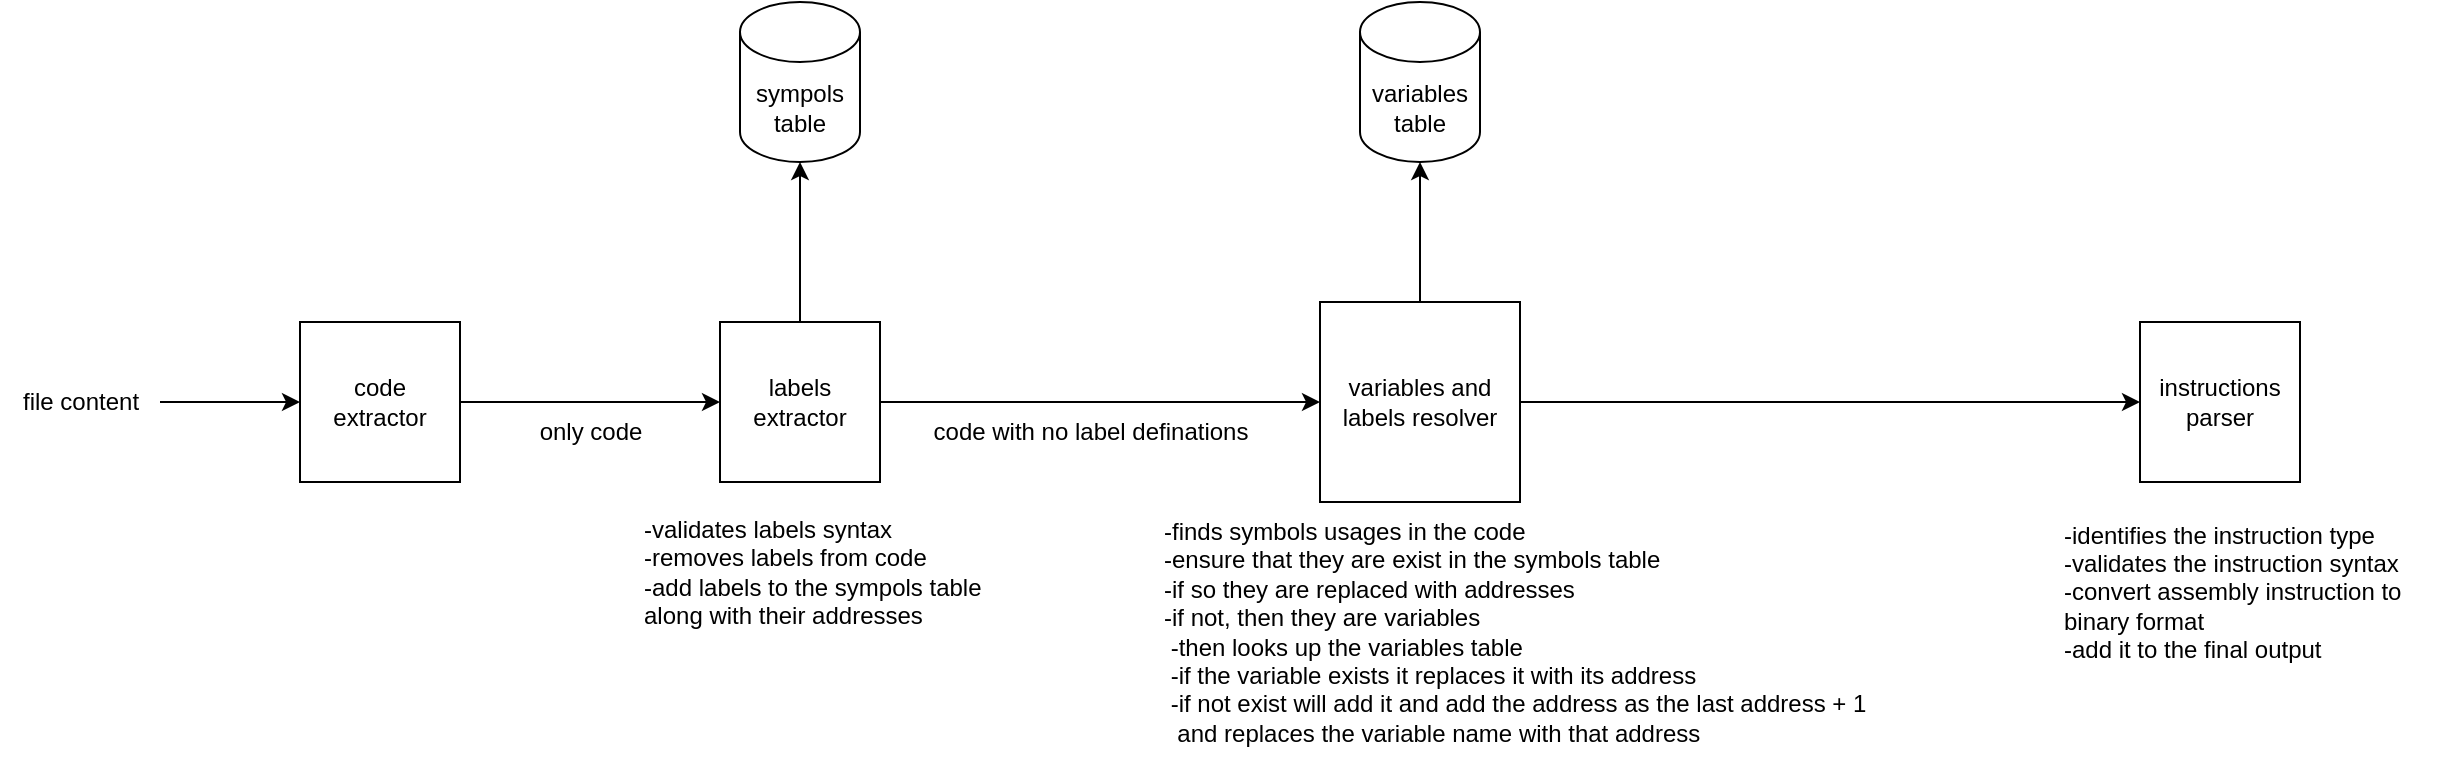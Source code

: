 <mxfile>
    <diagram id="0NRye3QOeuQs6MXLWhjH" name="Page-1">
        <mxGraphModel dx="772" dy="313" grid="1" gridSize="10" guides="1" tooltips="1" connect="1" arrows="1" fold="1" page="1" pageScale="1" pageWidth="850" pageHeight="1100" math="0" shadow="0">
            <root>
                <mxCell id="0"/>
                <mxCell id="1" parent="0"/>
                <mxCell id="7" style="edgeStyle=none;html=1;" parent="1" source="2" target="3" edge="1">
                    <mxGeometry relative="1" as="geometry"/>
                </mxCell>
                <mxCell id="2" value="code &lt;br&gt;extractor" style="whiteSpace=wrap;html=1;aspect=fixed;" parent="1" vertex="1">
                    <mxGeometry x="190" y="180" width="80" height="80" as="geometry"/>
                </mxCell>
                <mxCell id="8" style="edgeStyle=none;html=1;" parent="1" source="3" target="4" edge="1">
                    <mxGeometry relative="1" as="geometry"/>
                </mxCell>
                <mxCell id="13" style="edgeStyle=none;html=1;entryX=0.5;entryY=1;entryDx=0;entryDy=0;entryPerimeter=0;" parent="1" source="3" target="10" edge="1">
                    <mxGeometry relative="1" as="geometry"/>
                </mxCell>
                <mxCell id="3" value="labels extractor" style="whiteSpace=wrap;html=1;aspect=fixed;" parent="1" vertex="1">
                    <mxGeometry x="400" y="180" width="80" height="80" as="geometry"/>
                </mxCell>
                <mxCell id="18" style="edgeStyle=none;html=1;entryX=0;entryY=0.5;entryDx=0;entryDy=0;" parent="1" source="4" target="17" edge="1">
                    <mxGeometry relative="1" as="geometry"/>
                </mxCell>
                <mxCell id="19" style="edgeStyle=none;html=1;entryX=0.5;entryY=1;entryDx=0;entryDy=0;entryPerimeter=0;" parent="1" source="4" target="16" edge="1">
                    <mxGeometry relative="1" as="geometry"/>
                </mxCell>
                <mxCell id="4" value="variables and labels resolver" style="whiteSpace=wrap;html=1;aspect=fixed;" parent="1" vertex="1">
                    <mxGeometry x="700" y="170" width="100" height="100" as="geometry"/>
                </mxCell>
                <mxCell id="6" style="edgeStyle=none;html=1;" parent="1" target="2" edge="1">
                    <mxGeometry relative="1" as="geometry">
                        <mxPoint x="120" y="220" as="sourcePoint"/>
                    </mxGeometry>
                </mxCell>
                <mxCell id="5" value="file content" style="text;html=1;align=center;verticalAlign=middle;resizable=0;points=[];autosize=1;strokeColor=none;fillColor=none;" parent="1" vertex="1">
                    <mxGeometry x="40" y="205" width="80" height="30" as="geometry"/>
                </mxCell>
                <mxCell id="9" value="only code" style="text;html=1;align=center;verticalAlign=middle;resizable=0;points=[];autosize=1;strokeColor=none;fillColor=none;" parent="1" vertex="1">
                    <mxGeometry x="300" y="220" width="70" height="30" as="geometry"/>
                </mxCell>
                <mxCell id="10" value="sympols&lt;br&gt;table" style="shape=cylinder3;whiteSpace=wrap;html=1;boundedLbl=1;backgroundOutline=1;size=15;" parent="1" vertex="1">
                    <mxGeometry x="410" y="20" width="60" height="80" as="geometry"/>
                </mxCell>
                <mxCell id="11" value="-validates labels syntax&lt;br&gt;-removes labels from code &lt;br&gt;-add labels to the sympols table &lt;br&gt;along with their addresses" style="text;html=1;align=left;verticalAlign=middle;resizable=0;points=[];autosize=1;strokeColor=none;fillColor=none;" parent="1" vertex="1">
                    <mxGeometry x="360" y="270" width="190" height="70" as="geometry"/>
                </mxCell>
                <mxCell id="12" value="code with no label definations" style="text;html=1;align=center;verticalAlign=middle;resizable=0;points=[];autosize=1;strokeColor=none;fillColor=none;" parent="1" vertex="1">
                    <mxGeometry x="495" y="220" width="180" height="30" as="geometry"/>
                </mxCell>
                <mxCell id="15" value="-finds symbols usages in the code&lt;br&gt;-ensure that they are exist in the symbols table&lt;br&gt;-if so they are replaced with addresses&lt;br&gt;-if not, then they are variables&lt;br&gt;&amp;nbsp;-then looks up the variables table&lt;br&gt;&amp;nbsp;-if the variable exists it replaces it with its address&lt;br&gt;&amp;nbsp;-if not exist will add it and add the address as the last address + 1&lt;br&gt;&amp;nbsp; and replaces the variable name with that address" style="text;html=1;align=left;verticalAlign=middle;resizable=0;points=[];autosize=1;strokeColor=none;fillColor=none;" parent="1" vertex="1">
                    <mxGeometry x="620" y="270" width="370" height="130" as="geometry"/>
                </mxCell>
                <mxCell id="16" value="variables&lt;br&gt;table" style="shape=cylinder3;whiteSpace=wrap;html=1;boundedLbl=1;backgroundOutline=1;size=15;" parent="1" vertex="1">
                    <mxGeometry x="720" y="20" width="60" height="80" as="geometry"/>
                </mxCell>
                <mxCell id="17" value="instructions&lt;br&gt;parser" style="whiteSpace=wrap;html=1;aspect=fixed;" parent="1" vertex="1">
                    <mxGeometry x="1110" y="180" width="80" height="80" as="geometry"/>
                </mxCell>
                <mxCell id="20" value="-identifies the instruction type&lt;br&gt;-validates the instruction syntax&lt;br&gt;-convert assembly instruction to&amp;nbsp;&lt;br&gt;binary format&lt;br&gt;-add it to the final output" style="text;html=1;align=left;verticalAlign=middle;resizable=0;points=[];autosize=1;strokeColor=none;fillColor=none;" parent="1" vertex="1">
                    <mxGeometry x="1070" y="270" width="200" height="90" as="geometry"/>
                </mxCell>
            </root>
        </mxGraphModel>
    </diagram>
</mxfile>